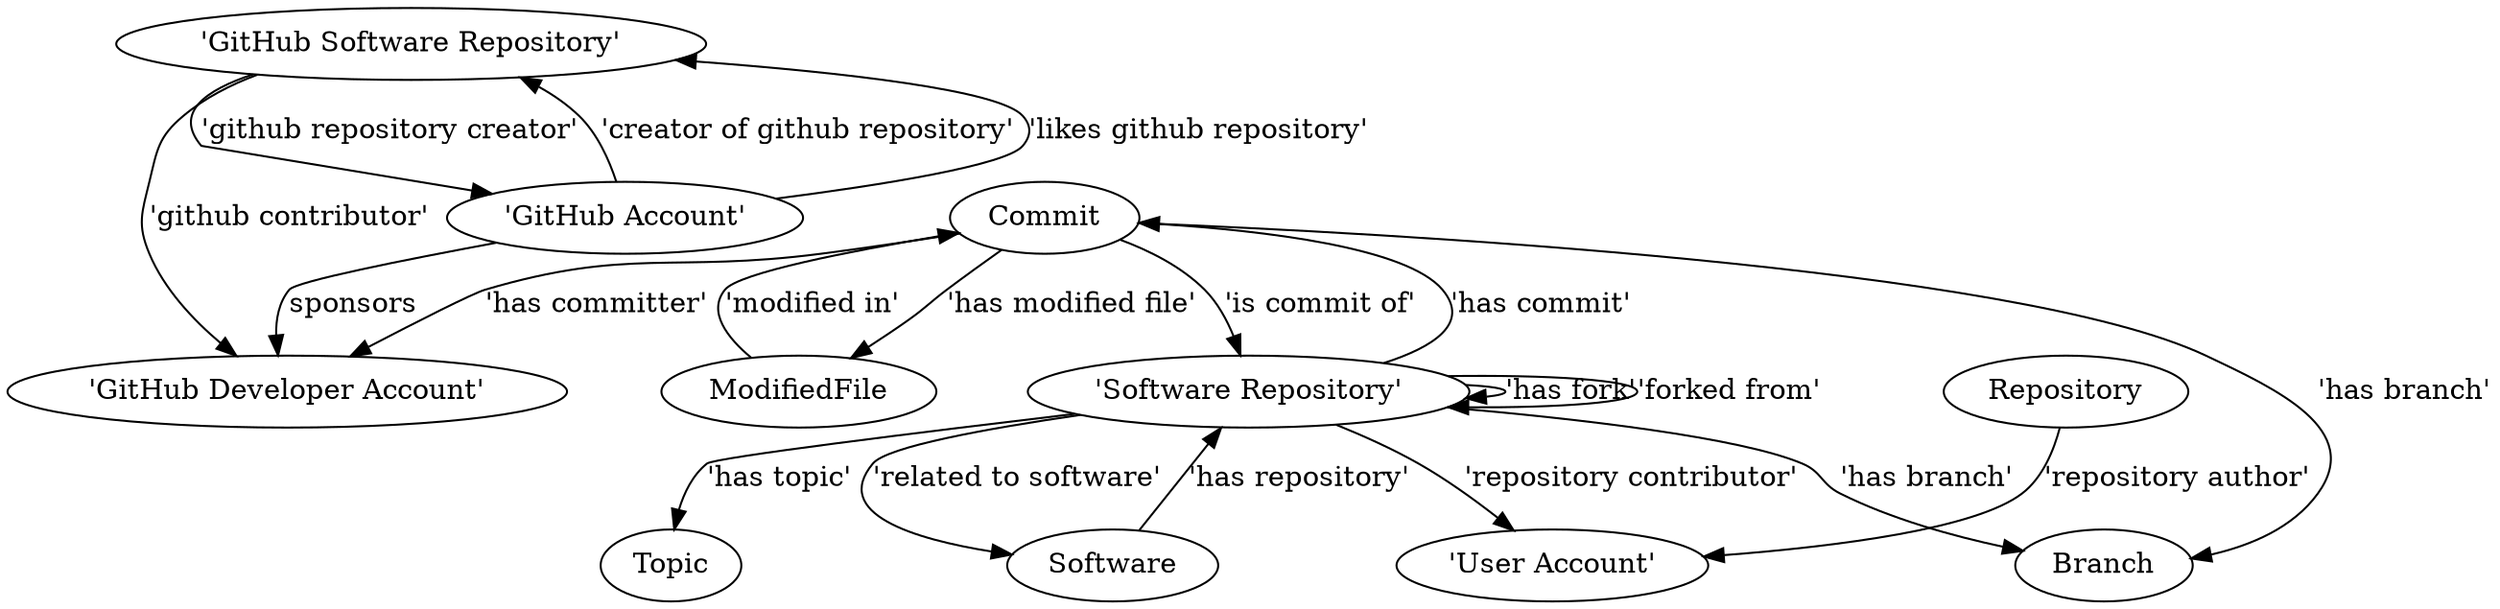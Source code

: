 digraph g {
	"'GitHub Software Repository'" -> "'GitHub Account'" [label="'github repository creator'"]
	"Repository" -> "'User Account'" [label="'repository author'"]
	"Commit" -> "ModifiedFile" [label="'has modified file'"]
	"ModifiedFile" -> "Commit" [label="'modified in'"]
	"Commit" -> "Branch" [label="'has branch'"]
	"Commit" -> "'GitHub Developer Account'" [label="'has committer'"]
	"'Software Repository'" -> "'User Account'" [label="'repository contributor'"]
	"Software" -> "'Software Repository'" [label="'has repository'"]
	"'Software Repository'" -> "Branch" [label="'has branch'"]
	"'Software Repository'" -> "Commit" [label="'has commit'"]
	"'GitHub Account'" -> "'GitHub Software Repository'" [label="'creator of github repository'"]
	"Commit" -> "'Software Repository'" [label="'is commit of'"]
	"'GitHub Account'" -> "'GitHub Developer Account'" [label="sponsors"]
	"'Software Repository'" -> "Software" [label="'related to software'"]
	"'GitHub Software Repository'" -> "'GitHub Developer Account'" [label="'github contributor'"]
	"'Software Repository'" -> "'Software Repository'" [label="'has fork'"]
	"'GitHub Account'" -> "'GitHub Software Repository'" [label="'likes github repository'"]
	"'Software Repository'" -> "Topic" [label="'has topic'"]
	"'Software Repository'" -> "'Software Repository'" [label="'forked from'"]
}
